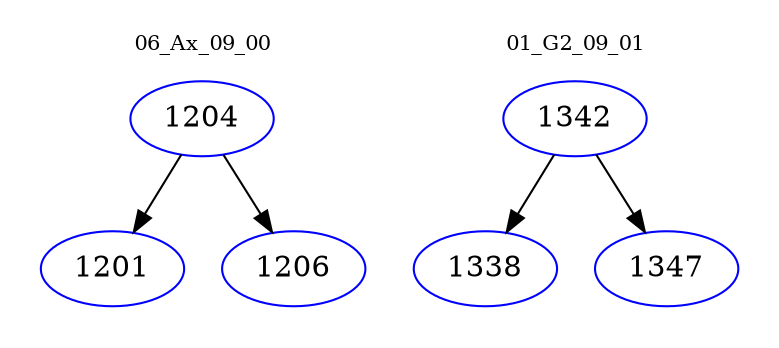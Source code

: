 digraph{
subgraph cluster_0 {
color = white
label = "06_Ax_09_00";
fontsize=10;
T0_1204 [label="1204", color="blue"]
T0_1204 -> T0_1201 [color="black"]
T0_1201 [label="1201", color="blue"]
T0_1204 -> T0_1206 [color="black"]
T0_1206 [label="1206", color="blue"]
}
subgraph cluster_1 {
color = white
label = "01_G2_09_01";
fontsize=10;
T1_1342 [label="1342", color="blue"]
T1_1342 -> T1_1338 [color="black"]
T1_1338 [label="1338", color="blue"]
T1_1342 -> T1_1347 [color="black"]
T1_1347 [label="1347", color="blue"]
}
}
